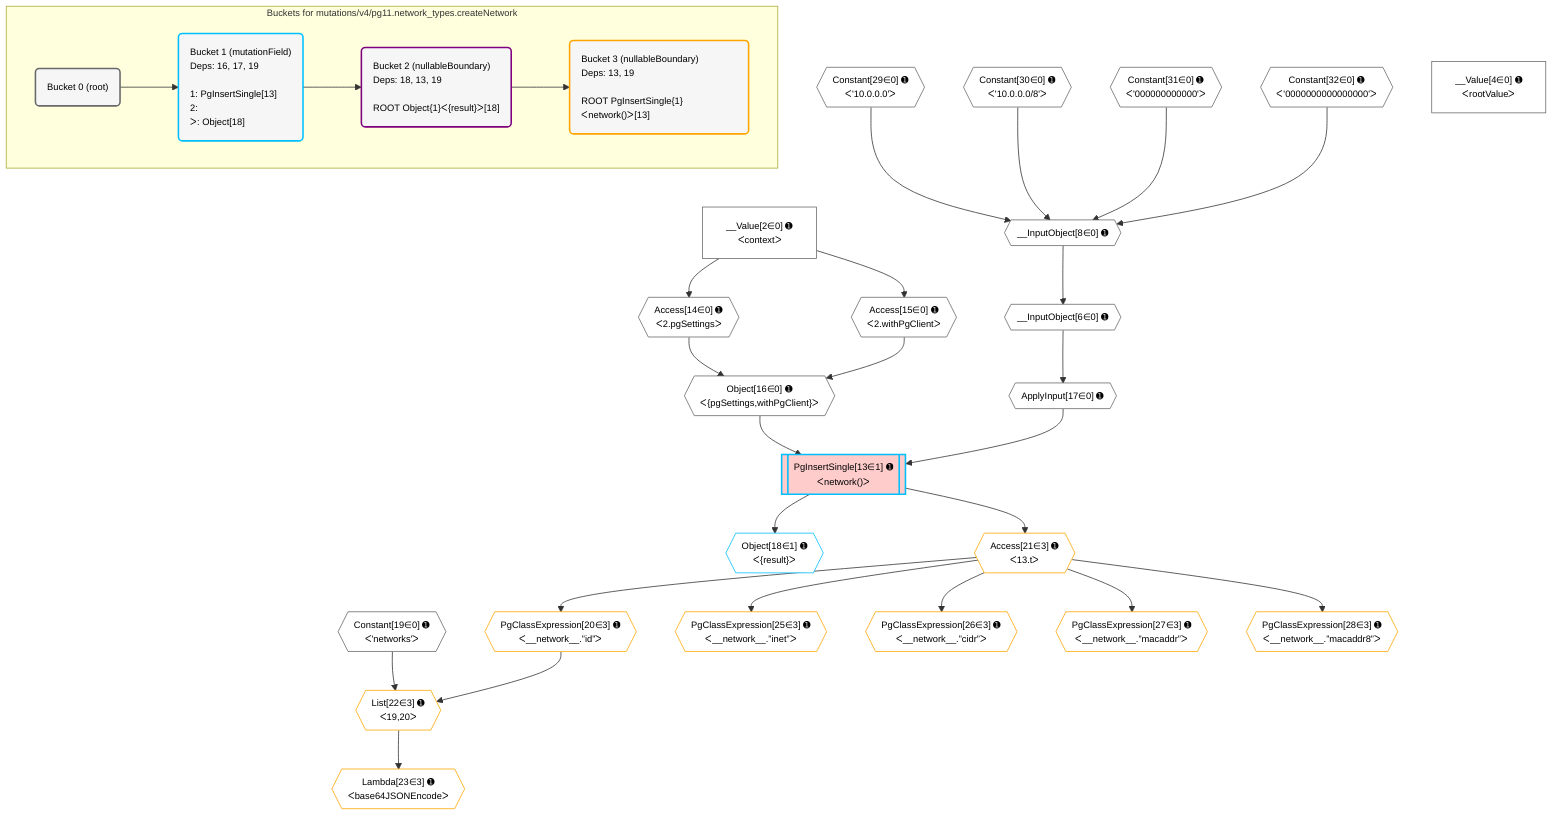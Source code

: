 %%{init: {'themeVariables': { 'fontSize': '12px'}}}%%
graph TD
    classDef path fill:#eee,stroke:#000,color:#000
    classDef plan fill:#fff,stroke-width:1px,color:#000
    classDef itemplan fill:#fff,stroke-width:2px,color:#000
    classDef unbatchedplan fill:#dff,stroke-width:1px,color:#000
    classDef sideeffectplan fill:#fcc,stroke-width:2px,color:#000
    classDef bucket fill:#f6f6f6,color:#000,stroke-width:2px,text-align:left

    subgraph "Buckets for mutations/v4/pg11.network_types.createNetwork"
    Bucket0("Bucket 0 (root)"):::bucket
    Bucket1("Bucket 1 (mutationField)<br />Deps: 16, 17, 19<br /><br />1: PgInsertSingle[13]<br />2: <br />ᐳ: Object[18]"):::bucket
    Bucket2("Bucket 2 (nullableBoundary)<br />Deps: 18, 13, 19<br /><br />ROOT Object{1}ᐸ{result}ᐳ[18]"):::bucket
    Bucket3("Bucket 3 (nullableBoundary)<br />Deps: 13, 19<br /><br />ROOT PgInsertSingle{1}ᐸnetwork()ᐳ[13]"):::bucket
    end
    Bucket0 --> Bucket1
    Bucket1 --> Bucket2
    Bucket2 --> Bucket3

    %% plan dependencies
    __InputObject8{{"__InputObject[8∈0] ➊"}}:::plan
    Constant29{{"Constant[29∈0] ➊<br />ᐸ'10.0.0.0'ᐳ"}}:::plan
    Constant30{{"Constant[30∈0] ➊<br />ᐸ'10.0.0.0/8'ᐳ"}}:::plan
    Constant31{{"Constant[31∈0] ➊<br />ᐸ'000000000000'ᐳ"}}:::plan
    Constant32{{"Constant[32∈0] ➊<br />ᐸ'0000000000000000'ᐳ"}}:::plan
    Constant29 & Constant30 & Constant31 & Constant32 --> __InputObject8
    __InputObject6{{"__InputObject[6∈0] ➊"}}:::plan
    __InputObject8 --> __InputObject6
    Object16{{"Object[16∈0] ➊<br />ᐸ{pgSettings,withPgClient}ᐳ"}}:::plan
    Access14{{"Access[14∈0] ➊<br />ᐸ2.pgSettingsᐳ"}}:::plan
    Access15{{"Access[15∈0] ➊<br />ᐸ2.withPgClientᐳ"}}:::plan
    Access14 & Access15 --> Object16
    __Value2["__Value[2∈0] ➊<br />ᐸcontextᐳ"]:::plan
    __Value2 --> Access14
    __Value2 --> Access15
    ApplyInput17{{"ApplyInput[17∈0] ➊"}}:::plan
    __InputObject6 --> ApplyInput17
    __Value4["__Value[4∈0] ➊<br />ᐸrootValueᐳ"]:::plan
    Constant19{{"Constant[19∈0] ➊<br />ᐸ'networks'ᐳ"}}:::plan
    PgInsertSingle13[["PgInsertSingle[13∈1] ➊<br />ᐸnetwork()ᐳ"]]:::sideeffectplan
    Object16 & ApplyInput17 --> PgInsertSingle13
    Object18{{"Object[18∈1] ➊<br />ᐸ{result}ᐳ"}}:::plan
    PgInsertSingle13 --> Object18
    List22{{"List[22∈3] ➊<br />ᐸ19,20ᐳ"}}:::plan
    PgClassExpression20{{"PgClassExpression[20∈3] ➊<br />ᐸ__network__.”id”ᐳ"}}:::plan
    Constant19 & PgClassExpression20 --> List22
    Access21{{"Access[21∈3] ➊<br />ᐸ13.tᐳ"}}:::plan
    Access21 --> PgClassExpression20
    PgInsertSingle13 --> Access21
    Lambda23{{"Lambda[23∈3] ➊<br />ᐸbase64JSONEncodeᐳ"}}:::plan
    List22 --> Lambda23
    PgClassExpression25{{"PgClassExpression[25∈3] ➊<br />ᐸ__network__.”inet”ᐳ"}}:::plan
    Access21 --> PgClassExpression25
    PgClassExpression26{{"PgClassExpression[26∈3] ➊<br />ᐸ__network__.”cidr”ᐳ"}}:::plan
    Access21 --> PgClassExpression26
    PgClassExpression27{{"PgClassExpression[27∈3] ➊<br />ᐸ__network__.”macaddr”ᐳ"}}:::plan
    Access21 --> PgClassExpression27
    PgClassExpression28{{"PgClassExpression[28∈3] ➊<br />ᐸ__network__.”macaddr8”ᐳ"}}:::plan
    Access21 --> PgClassExpression28

    %% define steps
    classDef bucket0 stroke:#696969
    class Bucket0,__Value2,__Value4,__InputObject6,__InputObject8,Access14,Access15,Object16,ApplyInput17,Constant19,Constant29,Constant30,Constant31,Constant32 bucket0
    classDef bucket1 stroke:#00bfff
    class Bucket1,PgInsertSingle13,Object18 bucket1
    classDef bucket2 stroke:#7f007f
    class Bucket2 bucket2
    classDef bucket3 stroke:#ffa500
    class Bucket3,PgClassExpression20,Access21,List22,Lambda23,PgClassExpression25,PgClassExpression26,PgClassExpression27,PgClassExpression28 bucket3